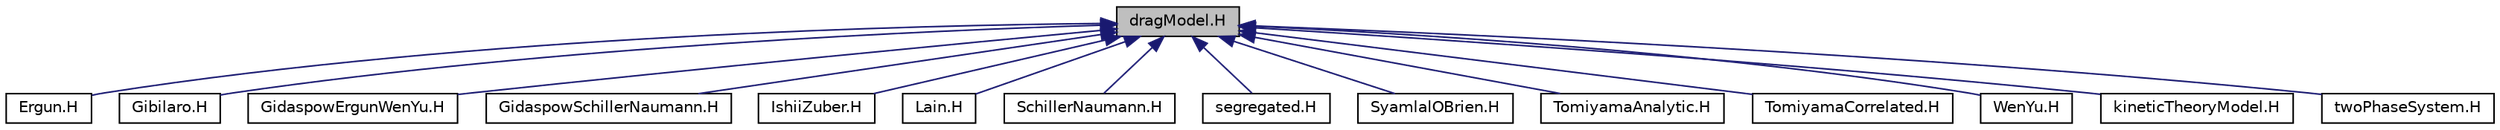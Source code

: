 digraph "dragModel.H"
{
  bgcolor="transparent";
  edge [fontname="Helvetica",fontsize="10",labelfontname="Helvetica",labelfontsize="10"];
  node [fontname="Helvetica",fontsize="10",shape=record];
  Node1 [label="dragModel.H",height=0.2,width=0.4,color="black", fillcolor="grey75", style="filled", fontcolor="black"];
  Node1 -> Node2 [dir="back",color="midnightblue",fontsize="10",style="solid",fontname="Helvetica"];
  Node2 [label="Ergun.H",height=0.2,width=0.4,color="black",URL="$a00274.html"];
  Node1 -> Node3 [dir="back",color="midnightblue",fontsize="10",style="solid",fontname="Helvetica"];
  Node3 [label="Gibilaro.H",height=0.2,width=0.4,color="black",URL="$a00306.html"];
  Node1 -> Node4 [dir="back",color="midnightblue",fontsize="10",style="solid",fontname="Helvetica"];
  Node4 [label="GidaspowErgunWenYu.H",height=0.2,width=0.4,color="black",URL="$a00310.html"];
  Node1 -> Node5 [dir="back",color="midnightblue",fontsize="10",style="solid",fontname="Helvetica"];
  Node5 [label="GidaspowSchillerNaumann.H",height=0.2,width=0.4,color="black",URL="$a00312.html"];
  Node1 -> Node6 [dir="back",color="midnightblue",fontsize="10",style="solid",fontname="Helvetica"];
  Node6 [label="IshiiZuber.H",height=0.2,width=0.4,color="black",URL="$a00334.html"];
  Node1 -> Node7 [dir="back",color="midnightblue",fontsize="10",style="solid",fontname="Helvetica"];
  Node7 [label="Lain.H",height=0.2,width=0.4,color="black",URL="$a00346.html"];
  Node1 -> Node8 [dir="back",color="midnightblue",fontsize="10",style="solid",fontname="Helvetica"];
  Node8 [label="SchillerNaumann.H",height=0.2,width=0.4,color="black",URL="$a00512.html"];
  Node1 -> Node9 [dir="back",color="midnightblue",fontsize="10",style="solid",fontname="Helvetica"];
  Node9 [label="segregated.H",height=0.2,width=0.4,color="black",URL="$a00514.html"];
  Node1 -> Node10 [dir="back",color="midnightblue",fontsize="10",style="solid",fontname="Helvetica"];
  Node10 [label="SyamlalOBrien.H",height=0.2,width=0.4,color="black",URL="$a00528.html"];
  Node1 -> Node11 [dir="back",color="midnightblue",fontsize="10",style="solid",fontname="Helvetica"];
  Node11 [label="TomiyamaAnalytic.H",height=0.2,width=0.4,color="black",URL="$a00536.html"];
  Node1 -> Node12 [dir="back",color="midnightblue",fontsize="10",style="solid",fontname="Helvetica"];
  Node12 [label="TomiyamaCorrelated.H",height=0.2,width=0.4,color="black",URL="$a00540.html"];
  Node1 -> Node13 [dir="back",color="midnightblue",fontsize="10",style="solid",fontname="Helvetica"];
  Node13 [label="WenYu.H",height=0.2,width=0.4,color="black",URL="$a00600.html"];
  Node1 -> Node14 [dir="back",color="midnightblue",fontsize="10",style="solid",fontname="Helvetica"];
  Node14 [label="kineticTheoryModel.H",height=0.2,width=0.4,color="black",URL="$a00344.html"];
  Node1 -> Node15 [dir="back",color="midnightblue",fontsize="10",style="solid",fontname="Helvetica"];
  Node15 [label="twoPhaseSystem.H",height=0.2,width=0.4,color="black",URL="$a00558.html"];
}
